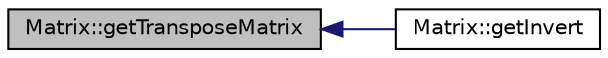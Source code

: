 digraph "Matrix::getTransposeMatrix"
{
 // INTERACTIVE_SVG=YES
  edge [fontname="Helvetica",fontsize="10",labelfontname="Helvetica",labelfontsize="10"];
  node [fontname="Helvetica",fontsize="10",shape=record];
  rankdir="LR";
  Node1 [label="Matrix::getTransposeMatrix",height=0.2,width=0.4,color="black", fillcolor="grey75", style="filled" fontcolor="black"];
  Node1 -> Node2 [dir="back",color="midnightblue",fontsize="10",style="solid",fontname="Helvetica"];
  Node2 [label="Matrix::getInvert",height=0.2,width=0.4,color="black", fillcolor="white", style="filled",URL="$class_matrix.html#a962316f659352e40169615932cd7dbe2",tooltip="Returns this matrix inverted. "];
}
